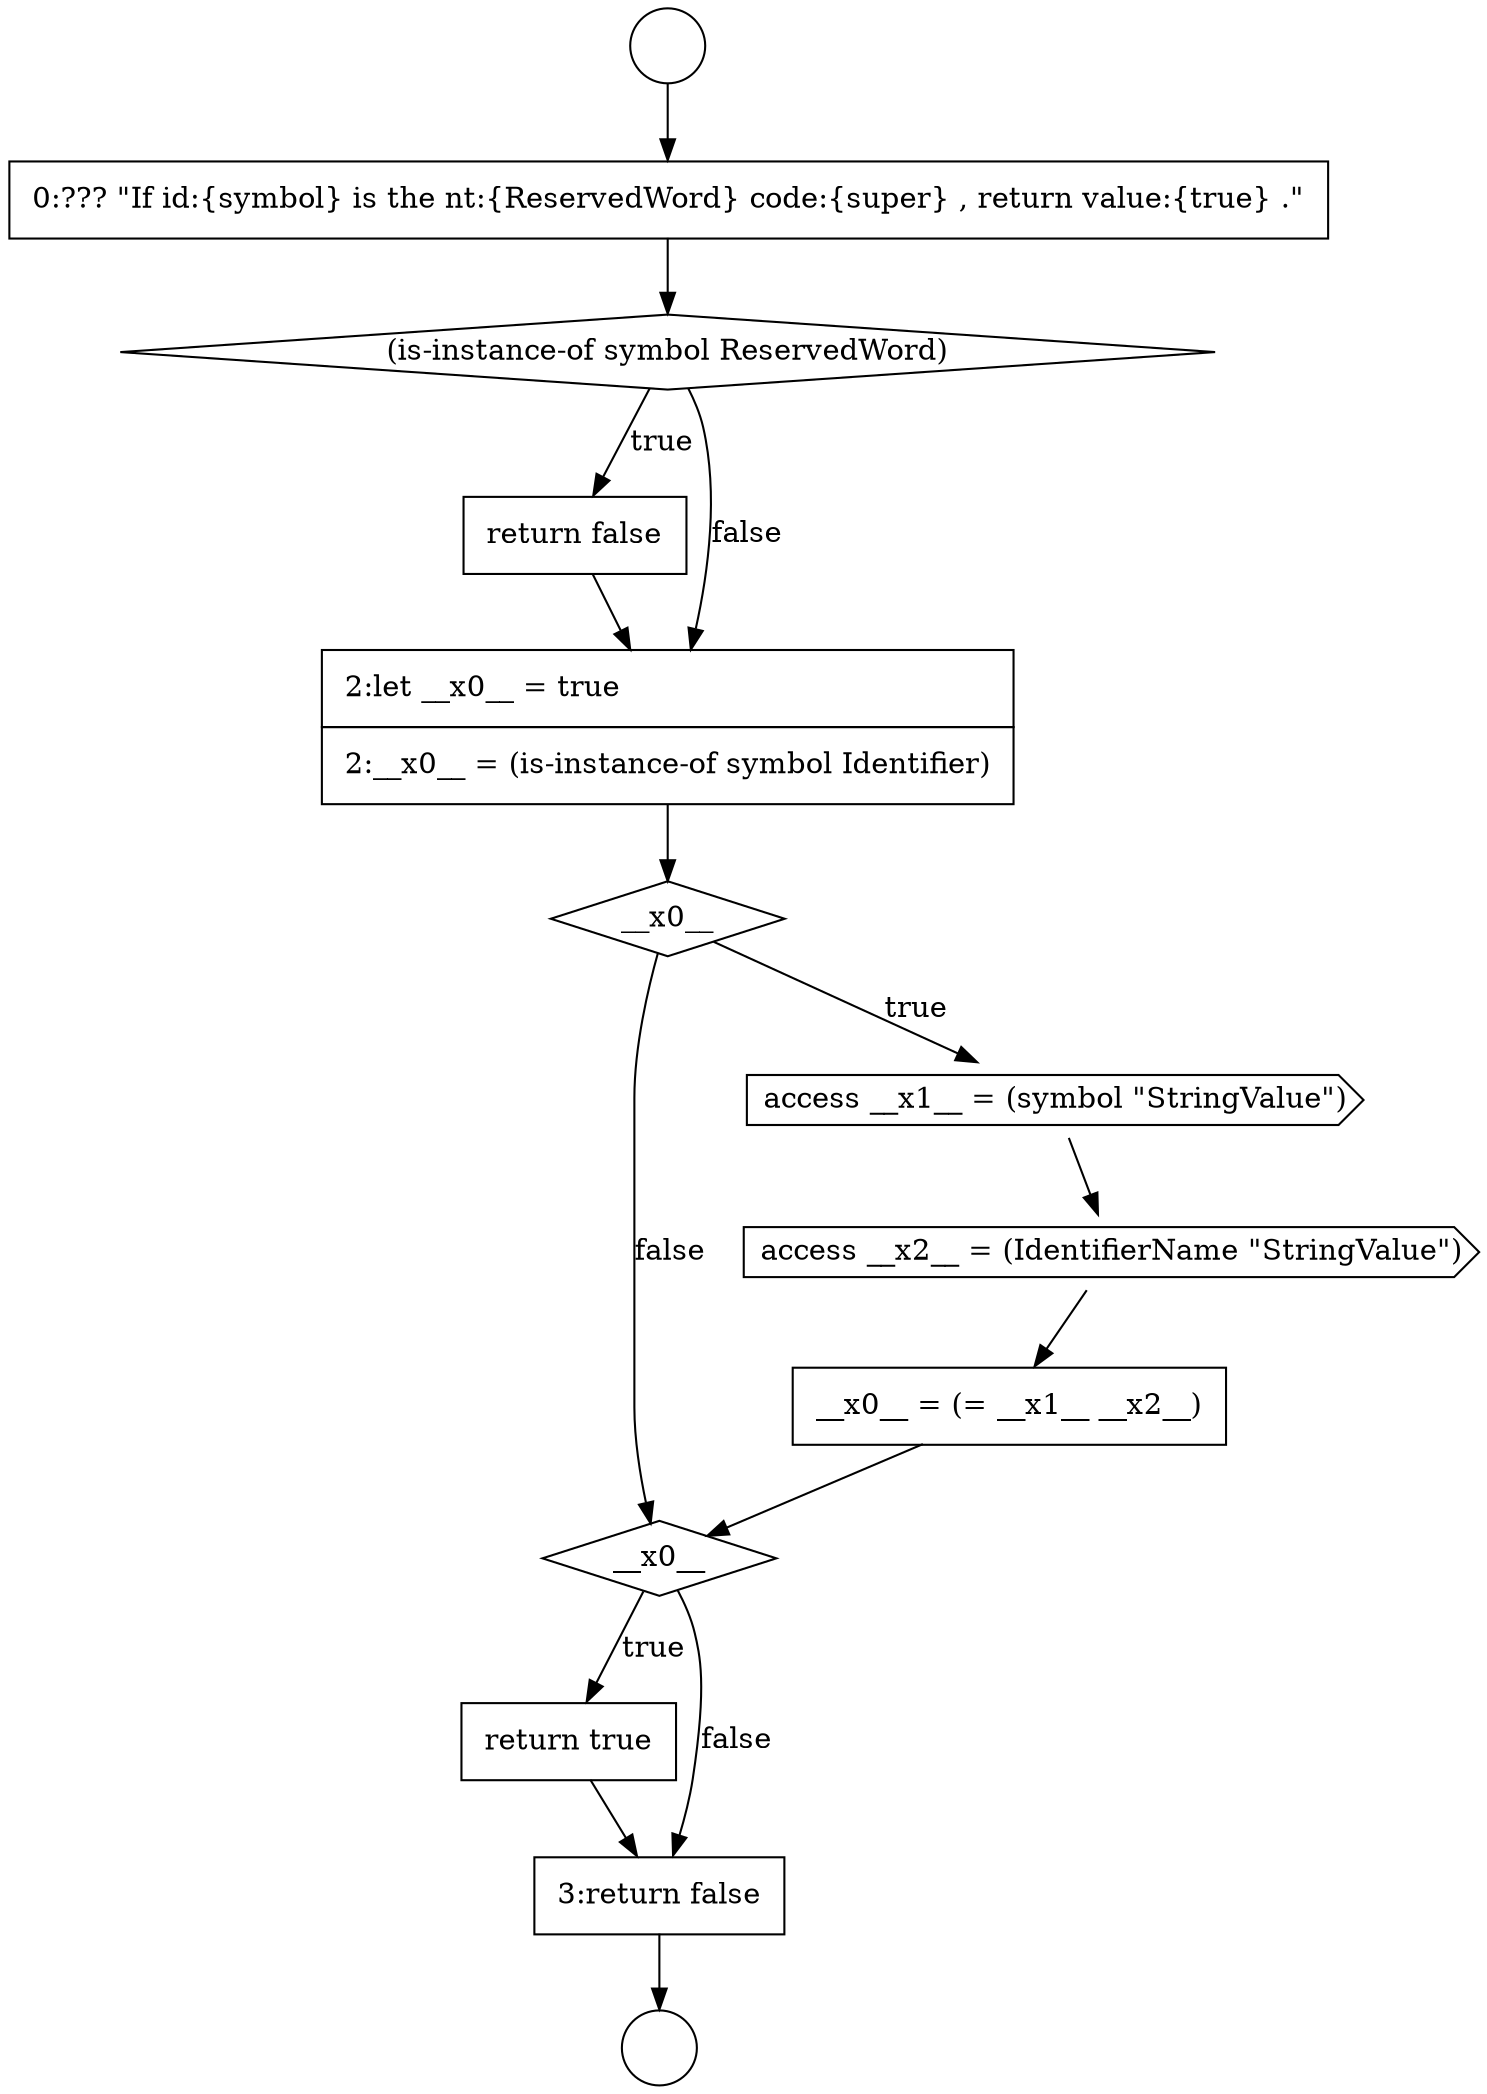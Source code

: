 digraph {
  node3762 [shape=diamond, label=<<font color="black">__x0__</font>> color="black" fillcolor="white" style=filled]
  node3766 [shape=diamond, label=<<font color="black">__x0__</font>> color="black" fillcolor="white" style=filled]
  node3756 [shape=circle label=" " color="black" fillcolor="white" style=filled]
  node3767 [shape=none, margin=0, label=<<font color="black">
    <table border="0" cellborder="1" cellspacing="0" cellpadding="10">
      <tr><td align="left">return true</td></tr>
    </table>
  </font>> color="black" fillcolor="white" style=filled]
  node3763 [shape=cds, label=<<font color="black">access __x1__ = (symbol &quot;StringValue&quot;)</font>> color="black" fillcolor="white" style=filled]
  node3760 [shape=none, margin=0, label=<<font color="black">
    <table border="0" cellborder="1" cellspacing="0" cellpadding="10">
      <tr><td align="left">return false</td></tr>
    </table>
  </font>> color="black" fillcolor="white" style=filled]
  node3764 [shape=cds, label=<<font color="black">access __x2__ = (IdentifierName &quot;StringValue&quot;)</font>> color="black" fillcolor="white" style=filled]
  node3759 [shape=diamond, label=<<font color="black">(is-instance-of symbol ReservedWord)</font>> color="black" fillcolor="white" style=filled]
  node3757 [shape=circle label=" " color="black" fillcolor="white" style=filled]
  node3761 [shape=none, margin=0, label=<<font color="black">
    <table border="0" cellborder="1" cellspacing="0" cellpadding="10">
      <tr><td align="left">2:let __x0__ = true</td></tr>
      <tr><td align="left">2:__x0__ = (is-instance-of symbol Identifier)</td></tr>
    </table>
  </font>> color="black" fillcolor="white" style=filled]
  node3765 [shape=none, margin=0, label=<<font color="black">
    <table border="0" cellborder="1" cellspacing="0" cellpadding="10">
      <tr><td align="left">__x0__ = (= __x1__ __x2__)</td></tr>
    </table>
  </font>> color="black" fillcolor="white" style=filled]
  node3768 [shape=none, margin=0, label=<<font color="black">
    <table border="0" cellborder="1" cellspacing="0" cellpadding="10">
      <tr><td align="left">3:return false</td></tr>
    </table>
  </font>> color="black" fillcolor="white" style=filled]
  node3758 [shape=none, margin=0, label=<<font color="black">
    <table border="0" cellborder="1" cellspacing="0" cellpadding="10">
      <tr><td align="left">0:??? &quot;If id:{symbol} is the nt:{ReservedWord} code:{super} , return value:{true} .&quot;</td></tr>
    </table>
  </font>> color="black" fillcolor="white" style=filled]
  node3767 -> node3768 [ color="black"]
  node3766 -> node3767 [label=<<font color="black">true</font>> color="black"]
  node3766 -> node3768 [label=<<font color="black">false</font>> color="black"]
  node3763 -> node3764 [ color="black"]
  node3764 -> node3765 [ color="black"]
  node3765 -> node3766 [ color="black"]
  node3762 -> node3763 [label=<<font color="black">true</font>> color="black"]
  node3762 -> node3766 [label=<<font color="black">false</font>> color="black"]
  node3760 -> node3761 [ color="black"]
  node3756 -> node3758 [ color="black"]
  node3759 -> node3760 [label=<<font color="black">true</font>> color="black"]
  node3759 -> node3761 [label=<<font color="black">false</font>> color="black"]
  node3758 -> node3759 [ color="black"]
  node3761 -> node3762 [ color="black"]
  node3768 -> node3757 [ color="black"]
}
